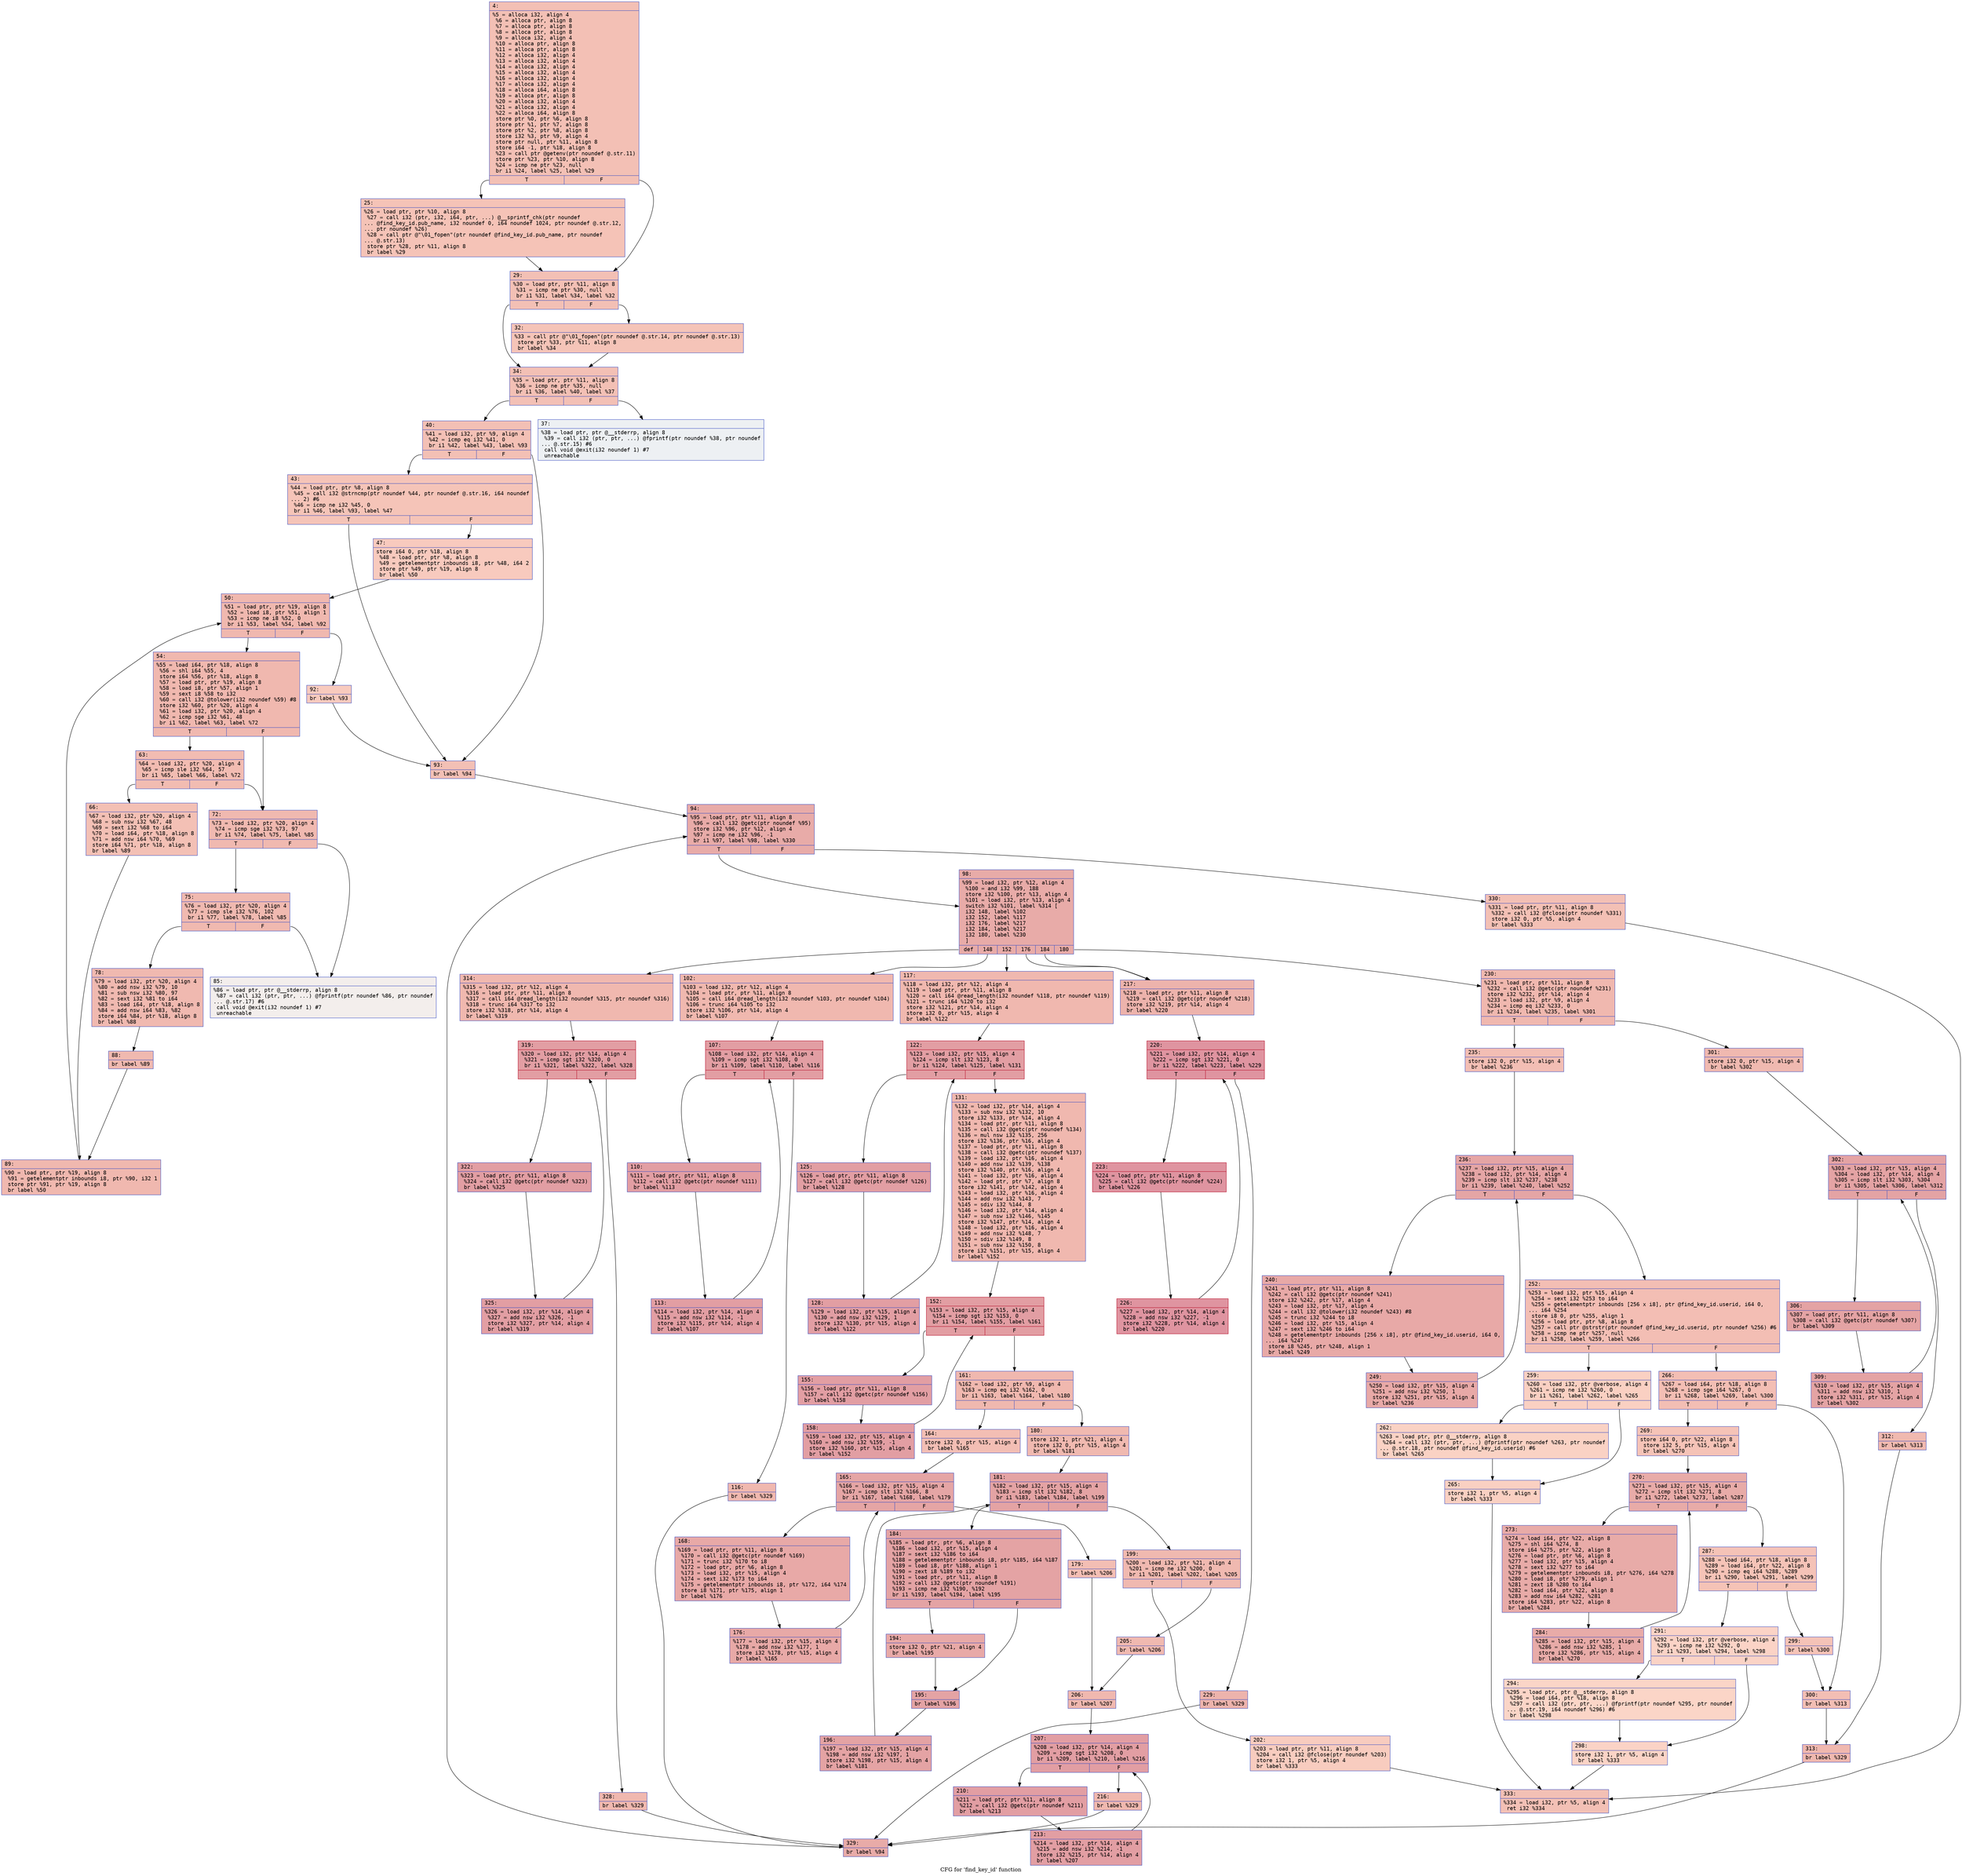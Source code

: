 digraph "CFG for 'find_key_id' function" {
	label="CFG for 'find_key_id' function";

	Node0x60000217fed0 [shape=record,color="#3d50c3ff", style=filled, fillcolor="#e5705870" fontname="Courier",label="{4:\l|  %5 = alloca i32, align 4\l  %6 = alloca ptr, align 8\l  %7 = alloca ptr, align 8\l  %8 = alloca ptr, align 8\l  %9 = alloca i32, align 4\l  %10 = alloca ptr, align 8\l  %11 = alloca ptr, align 8\l  %12 = alloca i32, align 4\l  %13 = alloca i32, align 4\l  %14 = alloca i32, align 4\l  %15 = alloca i32, align 4\l  %16 = alloca i32, align 4\l  %17 = alloca i32, align 4\l  %18 = alloca i64, align 8\l  %19 = alloca ptr, align 8\l  %20 = alloca i32, align 4\l  %21 = alloca i32, align 4\l  %22 = alloca i64, align 8\l  store ptr %0, ptr %6, align 8\l  store ptr %1, ptr %7, align 8\l  store ptr %2, ptr %8, align 8\l  store i32 %3, ptr %9, align 4\l  store ptr null, ptr %11, align 8\l  store i64 -1, ptr %18, align 8\l  %23 = call ptr @getenv(ptr noundef @.str.11)\l  store ptr %23, ptr %10, align 8\l  %24 = icmp ne ptr %23, null\l  br i1 %24, label %25, label %29\l|{<s0>T|<s1>F}}"];
	Node0x60000217fed0:s0 -> Node0x60000217ff20[tooltip="4 -> 25\nProbability 62.50%" ];
	Node0x60000217fed0:s1 -> Node0x60000217ff70[tooltip="4 -> 29\nProbability 37.50%" ];
	Node0x60000217ff20 [shape=record,color="#3d50c3ff", style=filled, fillcolor="#e8765c70" fontname="Courier",label="{25:\l|  %26 = load ptr, ptr %10, align 8\l  %27 = call i32 (ptr, i32, i64, ptr, ...) @__sprintf_chk(ptr noundef\l... @find_key_id.pub_name, i32 noundef 0, i64 noundef 1024, ptr noundef @.str.12,\l... ptr noundef %26)\l  %28 = call ptr @\"\\01_fopen\"(ptr noundef @find_key_id.pub_name, ptr noundef\l... @.str.13)\l  store ptr %28, ptr %11, align 8\l  br label %29\l}"];
	Node0x60000217ff20 -> Node0x60000217ff70[tooltip="25 -> 29\nProbability 100.00%" ];
	Node0x60000217ff70 [shape=record,color="#3d50c3ff", style=filled, fillcolor="#e5705870" fontname="Courier",label="{29:\l|  %30 = load ptr, ptr %11, align 8\l  %31 = icmp ne ptr %30, null\l  br i1 %31, label %34, label %32\l|{<s0>T|<s1>F}}"];
	Node0x60000217ff70:s0 -> Node0x600002178050[tooltip="29 -> 34\nProbability 62.50%" ];
	Node0x60000217ff70:s1 -> Node0x600002178000[tooltip="29 -> 32\nProbability 37.50%" ];
	Node0x600002178000 [shape=record,color="#3d50c3ff", style=filled, fillcolor="#e97a5f70" fontname="Courier",label="{32:\l|  %33 = call ptr @\"\\01_fopen\"(ptr noundef @.str.14, ptr noundef @.str.13)\l  store ptr %33, ptr %11, align 8\l  br label %34\l}"];
	Node0x600002178000 -> Node0x600002178050[tooltip="32 -> 34\nProbability 100.00%" ];
	Node0x600002178050 [shape=record,color="#3d50c3ff", style=filled, fillcolor="#e5705870" fontname="Courier",label="{34:\l|  %35 = load ptr, ptr %11, align 8\l  %36 = icmp ne ptr %35, null\l  br i1 %36, label %40, label %37\l|{<s0>T|<s1>F}}"];
	Node0x600002178050:s0 -> Node0x6000021780f0[tooltip="34 -> 40\nProbability 100.00%" ];
	Node0x600002178050:s1 -> Node0x6000021780a0[tooltip="34 -> 37\nProbability 0.00%" ];
	Node0x6000021780a0 [shape=record,color="#3d50c3ff", style=filled, fillcolor="#d6dce470" fontname="Courier",label="{37:\l|  %38 = load ptr, ptr @__stderrp, align 8\l  %39 = call i32 (ptr, ptr, ...) @fprintf(ptr noundef %38, ptr noundef\l... @.str.15) #6\l  call void @exit(i32 noundef 1) #7\l  unreachable\l}"];
	Node0x6000021780f0 [shape=record,color="#3d50c3ff", style=filled, fillcolor="#e5705870" fontname="Courier",label="{40:\l|  %41 = load i32, ptr %9, align 4\l  %42 = icmp eq i32 %41, 0\l  br i1 %42, label %43, label %93\l|{<s0>T|<s1>F}}"];
	Node0x6000021780f0:s0 -> Node0x600002178140[tooltip="40 -> 43\nProbability 37.50%" ];
	Node0x6000021780f0:s1 -> Node0x600002178550[tooltip="40 -> 93\nProbability 62.50%" ];
	Node0x600002178140 [shape=record,color="#3d50c3ff", style=filled, fillcolor="#e97a5f70" fontname="Courier",label="{43:\l|  %44 = load ptr, ptr %8, align 8\l  %45 = call i32 @strncmp(ptr noundef %44, ptr noundef @.str.16, i64 noundef\l... 2) #6\l  %46 = icmp ne i32 %45, 0\l  br i1 %46, label %93, label %47\l|{<s0>T|<s1>F}}"];
	Node0x600002178140:s0 -> Node0x600002178550[tooltip="43 -> 93\nProbability 62.50%" ];
	Node0x600002178140:s1 -> Node0x600002178190[tooltip="43 -> 47\nProbability 37.50%" ];
	Node0x600002178190 [shape=record,color="#3d50c3ff", style=filled, fillcolor="#ef886b70" fontname="Courier",label="{47:\l|  store i64 0, ptr %18, align 8\l  %48 = load ptr, ptr %8, align 8\l  %49 = getelementptr inbounds i8, ptr %48, i64 2\l  store ptr %49, ptr %19, align 8\l  br label %50\l}"];
	Node0x600002178190 -> Node0x6000021781e0[tooltip="47 -> 50\nProbability 100.00%" ];
	Node0x6000021781e0 [shape=record,color="#3d50c3ff", style=filled, fillcolor="#dc5d4a70" fontname="Courier",label="{50:\l|  %51 = load ptr, ptr %19, align 8\l  %52 = load i8, ptr %51, align 1\l  %53 = icmp ne i8 %52, 0\l  br i1 %53, label %54, label %92\l|{<s0>T|<s1>F}}"];
	Node0x6000021781e0:s0 -> Node0x600002178230[tooltip="50 -> 54\nProbability 96.88%" ];
	Node0x6000021781e0:s1 -> Node0x600002178500[tooltip="50 -> 92\nProbability 3.12%" ];
	Node0x600002178230 [shape=record,color="#3d50c3ff", style=filled, fillcolor="#dc5d4a70" fontname="Courier",label="{54:\l|  %55 = load i64, ptr %18, align 8\l  %56 = shl i64 %55, 4\l  store i64 %56, ptr %18, align 8\l  %57 = load ptr, ptr %19, align 8\l  %58 = load i8, ptr %57, align 1\l  %59 = sext i8 %58 to i32\l  %60 = call i32 @tolower(i32 noundef %59) #8\l  store i32 %60, ptr %20, align 4\l  %61 = load i32, ptr %20, align 4\l  %62 = icmp sge i32 %61, 48\l  br i1 %62, label %63, label %72\l|{<s0>T|<s1>F}}"];
	Node0x600002178230:s0 -> Node0x600002178280[tooltip="54 -> 63\nProbability 50.00%" ];
	Node0x600002178230:s1 -> Node0x600002178320[tooltip="54 -> 72\nProbability 50.00%" ];
	Node0x600002178280 [shape=record,color="#3d50c3ff", style=filled, fillcolor="#e1675170" fontname="Courier",label="{63:\l|  %64 = load i32, ptr %20, align 4\l  %65 = icmp sle i32 %64, 57\l  br i1 %65, label %66, label %72\l|{<s0>T|<s1>F}}"];
	Node0x600002178280:s0 -> Node0x6000021782d0[tooltip="63 -> 66\nProbability 50.00%" ];
	Node0x600002178280:s1 -> Node0x600002178320[tooltip="63 -> 72\nProbability 50.00%" ];
	Node0x6000021782d0 [shape=record,color="#3d50c3ff", style=filled, fillcolor="#e5705870" fontname="Courier",label="{66:\l|  %67 = load i32, ptr %20, align 4\l  %68 = sub nsw i32 %67, 48\l  %69 = sext i32 %68 to i64\l  %70 = load i64, ptr %18, align 8\l  %71 = add nsw i64 %70, %69\l  store i64 %71, ptr %18, align 8\l  br label %89\l}"];
	Node0x6000021782d0 -> Node0x6000021784b0[tooltip="66 -> 89\nProbability 100.00%" ];
	Node0x600002178320 [shape=record,color="#3d50c3ff", style=filled, fillcolor="#de614d70" fontname="Courier",label="{72:\l|  %73 = load i32, ptr %20, align 4\l  %74 = icmp sge i32 %73, 97\l  br i1 %74, label %75, label %85\l|{<s0>T|<s1>F}}"];
	Node0x600002178320:s0 -> Node0x600002178370[tooltip="72 -> 75\nProbability 100.00%" ];
	Node0x600002178320:s1 -> Node0x600002178410[tooltip="72 -> 85\nProbability 0.00%" ];
	Node0x600002178370 [shape=record,color="#3d50c3ff", style=filled, fillcolor="#de614d70" fontname="Courier",label="{75:\l|  %76 = load i32, ptr %20, align 4\l  %77 = icmp sle i32 %76, 102\l  br i1 %77, label %78, label %85\l|{<s0>T|<s1>F}}"];
	Node0x600002178370:s0 -> Node0x6000021783c0[tooltip="75 -> 78\nProbability 100.00%" ];
	Node0x600002178370:s1 -> Node0x600002178410[tooltip="75 -> 85\nProbability 0.00%" ];
	Node0x6000021783c0 [shape=record,color="#3d50c3ff", style=filled, fillcolor="#de614d70" fontname="Courier",label="{78:\l|  %79 = load i32, ptr %20, align 4\l  %80 = add nsw i32 %79, 10\l  %81 = sub nsw i32 %80, 97\l  %82 = sext i32 %81 to i64\l  %83 = load i64, ptr %18, align 8\l  %84 = add nsw i64 %83, %82\l  store i64 %84, ptr %18, align 8\l  br label %88\l}"];
	Node0x6000021783c0 -> Node0x600002178460[tooltip="78 -> 88\nProbability 100.00%" ];
	Node0x600002178410 [shape=record,color="#3d50c3ff", style=filled, fillcolor="#e3d9d370" fontname="Courier",label="{85:\l|  %86 = load ptr, ptr @__stderrp, align 8\l  %87 = call i32 (ptr, ptr, ...) @fprintf(ptr noundef %86, ptr noundef\l... @.str.17) #6\l  call void @exit(i32 noundef 1) #7\l  unreachable\l}"];
	Node0x600002178460 [shape=record,color="#3d50c3ff", style=filled, fillcolor="#de614d70" fontname="Courier",label="{88:\l|  br label %89\l}"];
	Node0x600002178460 -> Node0x6000021784b0[tooltip="88 -> 89\nProbability 100.00%" ];
	Node0x6000021784b0 [shape=record,color="#3d50c3ff", style=filled, fillcolor="#dc5d4a70" fontname="Courier",label="{89:\l|  %90 = load ptr, ptr %19, align 8\l  %91 = getelementptr inbounds i8, ptr %90, i32 1\l  store ptr %91, ptr %19, align 8\l  br label %50\l}"];
	Node0x6000021784b0 -> Node0x6000021781e0[tooltip="89 -> 50\nProbability 100.00%" ];
	Node0x600002178500 [shape=record,color="#3d50c3ff", style=filled, fillcolor="#ef886b70" fontname="Courier",label="{92:\l|  br label %93\l}"];
	Node0x600002178500 -> Node0x600002178550[tooltip="92 -> 93\nProbability 100.00%" ];
	Node0x600002178550 [shape=record,color="#3d50c3ff", style=filled, fillcolor="#e5705870" fontname="Courier",label="{93:\l|  br label %94\l}"];
	Node0x600002178550 -> Node0x6000021785a0[tooltip="93 -> 94\nProbability 100.00%" ];
	Node0x6000021785a0 [shape=record,color="#3d50c3ff", style=filled, fillcolor="#cc403a70" fontname="Courier",label="{94:\l|  %95 = load ptr, ptr %11, align 8\l  %96 = call i32 @getc(ptr noundef %95)\l  store i32 %96, ptr %12, align 4\l  %97 = icmp ne i32 %96, -1\l  br i1 %97, label %98, label %330\l|{<s0>T|<s1>F}}"];
	Node0x6000021785a0:s0 -> Node0x6000021785f0[tooltip="94 -> 98\nProbability 96.88%" ];
	Node0x6000021785a0:s1 -> Node0x600002179c20[tooltip="94 -> 330\nProbability 3.12%" ];
	Node0x6000021785f0 [shape=record,color="#3d50c3ff", style=filled, fillcolor="#cc403a70" fontname="Courier",label="{98:\l|  %99 = load i32, ptr %12, align 4\l  %100 = and i32 %99, 188\l  store i32 %100, ptr %13, align 4\l  %101 = load i32, ptr %13, align 4\l  switch i32 %101, label %314 [\l    i32 148, label %102\l    i32 152, label %117\l    i32 176, label %217\l    i32 184, label %217\l    i32 180, label %230\l  ]\l|{<s0>def|<s1>148|<s2>152|<s3>176|<s4>184|<s5>180}}"];
	Node0x6000021785f0:s0 -> Node0x600002179a40[tooltip="98 -> 314\nProbability 16.67%" ];
	Node0x6000021785f0:s1 -> Node0x600002178640[tooltip="98 -> 102\nProbability 16.67%" ];
	Node0x6000021785f0:s2 -> Node0x6000021787d0[tooltip="98 -> 117\nProbability 16.67%" ];
	Node0x6000021785f0:s3 -> Node0x600002179090[tooltip="98 -> 217\nProbability 33.33%" ];
	Node0x6000021785f0:s4 -> Node0x600002179090[tooltip="98 -> 217\nProbability 33.33%" ];
	Node0x6000021785f0:s5 -> Node0x600002179220[tooltip="98 -> 230\nProbability 16.67%" ];
	Node0x600002178640 [shape=record,color="#3d50c3ff", style=filled, fillcolor="#dc5d4a70" fontname="Courier",label="{102:\l|  %103 = load i32, ptr %12, align 4\l  %104 = load ptr, ptr %11, align 8\l  %105 = call i64 @read_length(i32 noundef %103, ptr noundef %104)\l  %106 = trunc i64 %105 to i32\l  store i32 %106, ptr %14, align 4\l  br label %107\l}"];
	Node0x600002178640 -> Node0x600002178690[tooltip="102 -> 107\nProbability 100.00%" ];
	Node0x600002178690 [shape=record,color="#b70d28ff", style=filled, fillcolor="#be242e70" fontname="Courier",label="{107:\l|  %108 = load i32, ptr %14, align 4\l  %109 = icmp sgt i32 %108, 0\l  br i1 %109, label %110, label %116\l|{<s0>T|<s1>F}}"];
	Node0x600002178690:s0 -> Node0x6000021786e0[tooltip="107 -> 110\nProbability 96.88%" ];
	Node0x600002178690:s1 -> Node0x600002178780[tooltip="107 -> 116\nProbability 3.12%" ];
	Node0x6000021786e0 [shape=record,color="#3d50c3ff", style=filled, fillcolor="#be242e70" fontname="Courier",label="{110:\l|  %111 = load ptr, ptr %11, align 8\l  %112 = call i32 @getc(ptr noundef %111)\l  br label %113\l}"];
	Node0x6000021786e0 -> Node0x600002178730[tooltip="110 -> 113\nProbability 100.00%" ];
	Node0x600002178730 [shape=record,color="#3d50c3ff", style=filled, fillcolor="#be242e70" fontname="Courier",label="{113:\l|  %114 = load i32, ptr %14, align 4\l  %115 = add nsw i32 %114, -1\l  store i32 %115, ptr %14, align 4\l  br label %107\l}"];
	Node0x600002178730 -> Node0x600002178690[tooltip="113 -> 107\nProbability 100.00%" ];
	Node0x600002178780 [shape=record,color="#3d50c3ff", style=filled, fillcolor="#dc5d4a70" fontname="Courier",label="{116:\l|  br label %329\l}"];
	Node0x600002178780 -> Node0x600002179bd0[tooltip="116 -> 329\nProbability 100.00%" ];
	Node0x6000021787d0 [shape=record,color="#3d50c3ff", style=filled, fillcolor="#dc5d4a70" fontname="Courier",label="{117:\l|  %118 = load i32, ptr %12, align 4\l  %119 = load ptr, ptr %11, align 8\l  %120 = call i64 @read_length(i32 noundef %118, ptr noundef %119)\l  %121 = trunc i64 %120 to i32\l  store i32 %121, ptr %14, align 4\l  store i32 0, ptr %15, align 4\l  br label %122\l}"];
	Node0x6000021787d0 -> Node0x600002178820[tooltip="117 -> 122\nProbability 100.00%" ];
	Node0x600002178820 [shape=record,color="#b70d28ff", style=filled, fillcolor="#be242e70" fontname="Courier",label="{122:\l|  %123 = load i32, ptr %15, align 4\l  %124 = icmp slt i32 %123, 8\l  br i1 %124, label %125, label %131\l|{<s0>T|<s1>F}}"];
	Node0x600002178820:s0 -> Node0x600002178870[tooltip="122 -> 125\nProbability 96.88%" ];
	Node0x600002178820:s1 -> Node0x600002178910[tooltip="122 -> 131\nProbability 3.12%" ];
	Node0x600002178870 [shape=record,color="#3d50c3ff", style=filled, fillcolor="#be242e70" fontname="Courier",label="{125:\l|  %126 = load ptr, ptr %11, align 8\l  %127 = call i32 @getc(ptr noundef %126)\l  br label %128\l}"];
	Node0x600002178870 -> Node0x6000021788c0[tooltip="125 -> 128\nProbability 100.00%" ];
	Node0x6000021788c0 [shape=record,color="#3d50c3ff", style=filled, fillcolor="#be242e70" fontname="Courier",label="{128:\l|  %129 = load i32, ptr %15, align 4\l  %130 = add nsw i32 %129, 1\l  store i32 %130, ptr %15, align 4\l  br label %122\l}"];
	Node0x6000021788c0 -> Node0x600002178820[tooltip="128 -> 122\nProbability 100.00%" ];
	Node0x600002178910 [shape=record,color="#3d50c3ff", style=filled, fillcolor="#dc5d4a70" fontname="Courier",label="{131:\l|  %132 = load i32, ptr %14, align 4\l  %133 = sub nsw i32 %132, 10\l  store i32 %133, ptr %14, align 4\l  %134 = load ptr, ptr %11, align 8\l  %135 = call i32 @getc(ptr noundef %134)\l  %136 = mul nsw i32 %135, 256\l  store i32 %136, ptr %16, align 4\l  %137 = load ptr, ptr %11, align 8\l  %138 = call i32 @getc(ptr noundef %137)\l  %139 = load i32, ptr %16, align 4\l  %140 = add nsw i32 %139, %138\l  store i32 %140, ptr %16, align 4\l  %141 = load i32, ptr %16, align 4\l  %142 = load ptr, ptr %7, align 8\l  store i32 %141, ptr %142, align 4\l  %143 = load i32, ptr %16, align 4\l  %144 = add nsw i32 %143, 7\l  %145 = sdiv i32 %144, 8\l  %146 = load i32, ptr %14, align 4\l  %147 = sub nsw i32 %146, %145\l  store i32 %147, ptr %14, align 4\l  %148 = load i32, ptr %16, align 4\l  %149 = add nsw i32 %148, 7\l  %150 = sdiv i32 %149, 8\l  %151 = sub nsw i32 %150, 8\l  store i32 %151, ptr %15, align 4\l  br label %152\l}"];
	Node0x600002178910 -> Node0x600002178960[tooltip="131 -> 152\nProbability 100.00%" ];
	Node0x600002178960 [shape=record,color="#b70d28ff", style=filled, fillcolor="#be242e70" fontname="Courier",label="{152:\l|  %153 = load i32, ptr %15, align 4\l  %154 = icmp sgt i32 %153, 0\l  br i1 %154, label %155, label %161\l|{<s0>T|<s1>F}}"];
	Node0x600002178960:s0 -> Node0x6000021789b0[tooltip="152 -> 155\nProbability 96.88%" ];
	Node0x600002178960:s1 -> Node0x600002178a50[tooltip="152 -> 161\nProbability 3.12%" ];
	Node0x6000021789b0 [shape=record,color="#3d50c3ff", style=filled, fillcolor="#be242e70" fontname="Courier",label="{155:\l|  %156 = load ptr, ptr %11, align 8\l  %157 = call i32 @getc(ptr noundef %156)\l  br label %158\l}"];
	Node0x6000021789b0 -> Node0x600002178a00[tooltip="155 -> 158\nProbability 100.00%" ];
	Node0x600002178a00 [shape=record,color="#3d50c3ff", style=filled, fillcolor="#be242e70" fontname="Courier",label="{158:\l|  %159 = load i32, ptr %15, align 4\l  %160 = add nsw i32 %159, -1\l  store i32 %160, ptr %15, align 4\l  br label %152\l}"];
	Node0x600002178a00 -> Node0x600002178960[tooltip="158 -> 152\nProbability 100.00%" ];
	Node0x600002178a50 [shape=record,color="#3d50c3ff", style=filled, fillcolor="#dc5d4a70" fontname="Courier",label="{161:\l|  %162 = load i32, ptr %9, align 4\l  %163 = icmp eq i32 %162, 0\l  br i1 %163, label %164, label %180\l|{<s0>T|<s1>F}}"];
	Node0x600002178a50:s0 -> Node0x600002178aa0[tooltip="161 -> 164\nProbability 37.50%" ];
	Node0x600002178a50:s1 -> Node0x600002178c30[tooltip="161 -> 180\nProbability 62.50%" ];
	Node0x600002178aa0 [shape=record,color="#3d50c3ff", style=filled, fillcolor="#e36c5570" fontname="Courier",label="{164:\l|  store i32 0, ptr %15, align 4\l  br label %165\l}"];
	Node0x600002178aa0 -> Node0x600002178af0[tooltip="164 -> 165\nProbability 100.00%" ];
	Node0x600002178af0 [shape=record,color="#3d50c3ff", style=filled, fillcolor="#c5333470" fontname="Courier",label="{165:\l|  %166 = load i32, ptr %15, align 4\l  %167 = icmp slt i32 %166, 8\l  br i1 %167, label %168, label %179\l|{<s0>T|<s1>F}}"];
	Node0x600002178af0:s0 -> Node0x600002178b40[tooltip="165 -> 168\nProbability 96.88%" ];
	Node0x600002178af0:s1 -> Node0x600002178be0[tooltip="165 -> 179\nProbability 3.12%" ];
	Node0x600002178b40 [shape=record,color="#3d50c3ff", style=filled, fillcolor="#ca3b3770" fontname="Courier",label="{168:\l|  %169 = load ptr, ptr %11, align 8\l  %170 = call i32 @getc(ptr noundef %169)\l  %171 = trunc i32 %170 to i8\l  %172 = load ptr, ptr %6, align 8\l  %173 = load i32, ptr %15, align 4\l  %174 = sext i32 %173 to i64\l  %175 = getelementptr inbounds i8, ptr %172, i64 %174\l  store i8 %171, ptr %175, align 1\l  br label %176\l}"];
	Node0x600002178b40 -> Node0x600002178b90[tooltip="168 -> 176\nProbability 100.00%" ];
	Node0x600002178b90 [shape=record,color="#3d50c3ff", style=filled, fillcolor="#ca3b3770" fontname="Courier",label="{176:\l|  %177 = load i32, ptr %15, align 4\l  %178 = add nsw i32 %177, 1\l  store i32 %178, ptr %15, align 4\l  br label %165\l}"];
	Node0x600002178b90 -> Node0x600002178af0[tooltip="176 -> 165\nProbability 100.00%" ];
	Node0x600002178be0 [shape=record,color="#3d50c3ff", style=filled, fillcolor="#e36c5570" fontname="Courier",label="{179:\l|  br label %206\l}"];
	Node0x600002178be0 -> Node0x600002178f00[tooltip="179 -> 206\nProbability 100.00%" ];
	Node0x600002178c30 [shape=record,color="#3d50c3ff", style=filled, fillcolor="#de614d70" fontname="Courier",label="{180:\l|  store i32 1, ptr %21, align 4\l  store i32 0, ptr %15, align 4\l  br label %181\l}"];
	Node0x600002178c30 -> Node0x600002178c80[tooltip="180 -> 181\nProbability 100.00%" ];
	Node0x600002178c80 [shape=record,color="#3d50c3ff", style=filled, fillcolor="#c32e3170" fontname="Courier",label="{181:\l|  %182 = load i32, ptr %15, align 4\l  %183 = icmp slt i32 %182, 8\l  br i1 %183, label %184, label %199\l|{<s0>T|<s1>F}}"];
	Node0x600002178c80:s0 -> Node0x600002178cd0[tooltip="181 -> 184\nProbability 96.88%" ];
	Node0x600002178c80:s1 -> Node0x600002178e10[tooltip="181 -> 199\nProbability 3.12%" ];
	Node0x600002178cd0 [shape=record,color="#3d50c3ff", style=filled, fillcolor="#c32e3170" fontname="Courier",label="{184:\l|  %185 = load ptr, ptr %6, align 8\l  %186 = load i32, ptr %15, align 4\l  %187 = sext i32 %186 to i64\l  %188 = getelementptr inbounds i8, ptr %185, i64 %187\l  %189 = load i8, ptr %188, align 1\l  %190 = zext i8 %189 to i32\l  %191 = load ptr, ptr %11, align 8\l  %192 = call i32 @getc(ptr noundef %191)\l  %193 = icmp ne i32 %190, %192\l  br i1 %193, label %194, label %195\l|{<s0>T|<s1>F}}"];
	Node0x600002178cd0:s0 -> Node0x600002178d20[tooltip="184 -> 194\nProbability 50.00%" ];
	Node0x600002178cd0:s1 -> Node0x600002178d70[tooltip="184 -> 195\nProbability 50.00%" ];
	Node0x600002178d20 [shape=record,color="#3d50c3ff", style=filled, fillcolor="#ca3b3770" fontname="Courier",label="{194:\l|  store i32 0, ptr %21, align 4\l  br label %195\l}"];
	Node0x600002178d20 -> Node0x600002178d70[tooltip="194 -> 195\nProbability 100.00%" ];
	Node0x600002178d70 [shape=record,color="#3d50c3ff", style=filled, fillcolor="#c32e3170" fontname="Courier",label="{195:\l|  br label %196\l}"];
	Node0x600002178d70 -> Node0x600002178dc0[tooltip="195 -> 196\nProbability 100.00%" ];
	Node0x600002178dc0 [shape=record,color="#3d50c3ff", style=filled, fillcolor="#c32e3170" fontname="Courier",label="{196:\l|  %197 = load i32, ptr %15, align 4\l  %198 = add nsw i32 %197, 1\l  store i32 %198, ptr %15, align 4\l  br label %181\l}"];
	Node0x600002178dc0 -> Node0x600002178c80[tooltip="196 -> 181\nProbability 100.00%" ];
	Node0x600002178e10 [shape=record,color="#3d50c3ff", style=filled, fillcolor="#de614d70" fontname="Courier",label="{199:\l|  %200 = load i32, ptr %21, align 4\l  %201 = icmp ne i32 %200, 0\l  br i1 %201, label %202, label %205\l|{<s0>T|<s1>F}}"];
	Node0x600002178e10:s0 -> Node0x600002178e60[tooltip="199 -> 202\nProbability 3.12%" ];
	Node0x600002178e10:s1 -> Node0x600002178eb0[tooltip="199 -> 205\nProbability 96.88%" ];
	Node0x600002178e60 [shape=record,color="#3d50c3ff", style=filled, fillcolor="#f08b6e70" fontname="Courier",label="{202:\l|  %203 = load ptr, ptr %11, align 8\l  %204 = call i32 @fclose(ptr noundef %203)\l  store i32 1, ptr %5, align 4\l  br label %333\l}"];
	Node0x600002178e60 -> Node0x600002179c70[tooltip="202 -> 333\nProbability 100.00%" ];
	Node0x600002178eb0 [shape=record,color="#3d50c3ff", style=filled, fillcolor="#de614d70" fontname="Courier",label="{205:\l|  br label %206\l}"];
	Node0x600002178eb0 -> Node0x600002178f00[tooltip="205 -> 206\nProbability 100.00%" ];
	Node0x600002178f00 [shape=record,color="#3d50c3ff", style=filled, fillcolor="#dc5d4a70" fontname="Courier",label="{206:\l|  br label %207\l}"];
	Node0x600002178f00 -> Node0x600002178f50[tooltip="206 -> 207\nProbability 100.00%" ];
	Node0x600002178f50 [shape=record,color="#3d50c3ff", style=filled, fillcolor="#be242e70" fontname="Courier",label="{207:\l|  %208 = load i32, ptr %14, align 4\l  %209 = icmp sgt i32 %208, 0\l  br i1 %209, label %210, label %216\l|{<s0>T|<s1>F}}"];
	Node0x600002178f50:s0 -> Node0x600002178fa0[tooltip="207 -> 210\nProbability 96.88%" ];
	Node0x600002178f50:s1 -> Node0x600002179040[tooltip="207 -> 216\nProbability 3.12%" ];
	Node0x600002178fa0 [shape=record,color="#3d50c3ff", style=filled, fillcolor="#be242e70" fontname="Courier",label="{210:\l|  %211 = load ptr, ptr %11, align 8\l  %212 = call i32 @getc(ptr noundef %211)\l  br label %213\l}"];
	Node0x600002178fa0 -> Node0x600002178ff0[tooltip="210 -> 213\nProbability 100.00%" ];
	Node0x600002178ff0 [shape=record,color="#3d50c3ff", style=filled, fillcolor="#be242e70" fontname="Courier",label="{213:\l|  %214 = load i32, ptr %14, align 4\l  %215 = add nsw i32 %214, -1\l  store i32 %215, ptr %14, align 4\l  br label %207\l}"];
	Node0x600002178ff0 -> Node0x600002178f50[tooltip="213 -> 207\nProbability 100.00%" ];
	Node0x600002179040 [shape=record,color="#3d50c3ff", style=filled, fillcolor="#dc5d4a70" fontname="Courier",label="{216:\l|  br label %329\l}"];
	Node0x600002179040 -> Node0x600002179bd0[tooltip="216 -> 329\nProbability 100.00%" ];
	Node0x600002179090 [shape=record,color="#3d50c3ff", style=filled, fillcolor="#d6524470" fontname="Courier",label="{217:\l|  %218 = load ptr, ptr %11, align 8\l  %219 = call i32 @getc(ptr noundef %218)\l  store i32 %219, ptr %14, align 4\l  br label %220\l}"];
	Node0x600002179090 -> Node0x6000021790e0[tooltip="217 -> 220\nProbability 100.00%" ];
	Node0x6000021790e0 [shape=record,color="#b70d28ff", style=filled, fillcolor="#b70d2870" fontname="Courier",label="{220:\l|  %221 = load i32, ptr %14, align 4\l  %222 = icmp sgt i32 %221, 0\l  br i1 %222, label %223, label %229\l|{<s0>T|<s1>F}}"];
	Node0x6000021790e0:s0 -> Node0x600002179130[tooltip="220 -> 223\nProbability 96.88%" ];
	Node0x6000021790e0:s1 -> Node0x6000021791d0[tooltip="220 -> 229\nProbability 3.12%" ];
	Node0x600002179130 [shape=record,color="#b70d28ff", style=filled, fillcolor="#b70d2870" fontname="Courier",label="{223:\l|  %224 = load ptr, ptr %11, align 8\l  %225 = call i32 @getc(ptr noundef %224)\l  br label %226\l}"];
	Node0x600002179130 -> Node0x600002179180[tooltip="223 -> 226\nProbability 100.00%" ];
	Node0x600002179180 [shape=record,color="#b70d28ff", style=filled, fillcolor="#b70d2870" fontname="Courier",label="{226:\l|  %227 = load i32, ptr %14, align 4\l  %228 = add nsw i32 %227, -1\l  store i32 %228, ptr %14, align 4\l  br label %220\l}"];
	Node0x600002179180 -> Node0x6000021790e0[tooltip="226 -> 220\nProbability 100.00%" ];
	Node0x6000021791d0 [shape=record,color="#3d50c3ff", style=filled, fillcolor="#d6524470" fontname="Courier",label="{229:\l|  br label %329\l}"];
	Node0x6000021791d0 -> Node0x600002179bd0[tooltip="229 -> 329\nProbability 100.00%" ];
	Node0x600002179220 [shape=record,color="#3d50c3ff", style=filled, fillcolor="#dc5d4a70" fontname="Courier",label="{230:\l|  %231 = load ptr, ptr %11, align 8\l  %232 = call i32 @getc(ptr noundef %231)\l  store i32 %232, ptr %14, align 4\l  %233 = load i32, ptr %9, align 4\l  %234 = icmp eq i32 %233, 0\l  br i1 %234, label %235, label %301\l|{<s0>T|<s1>F}}"];
	Node0x600002179220:s0 -> Node0x600002179270[tooltip="230 -> 235\nProbability 37.50%" ];
	Node0x600002179220:s1 -> Node0x600002179860[tooltip="230 -> 301\nProbability 62.50%" ];
	Node0x600002179270 [shape=record,color="#3d50c3ff", style=filled, fillcolor="#e36c5570" fontname="Courier",label="{235:\l|  store i32 0, ptr %15, align 4\l  br label %236\l}"];
	Node0x600002179270 -> Node0x6000021792c0[tooltip="235 -> 236\nProbability 100.00%" ];
	Node0x6000021792c0 [shape=record,color="#3d50c3ff", style=filled, fillcolor="#c5333470" fontname="Courier",label="{236:\l|  %237 = load i32, ptr %15, align 4\l  %238 = load i32, ptr %14, align 4\l  %239 = icmp slt i32 %237, %238\l  br i1 %239, label %240, label %252\l|{<s0>T|<s1>F}}"];
	Node0x6000021792c0:s0 -> Node0x600002179310[tooltip="236 -> 240\nProbability 96.88%" ];
	Node0x6000021792c0:s1 -> Node0x6000021793b0[tooltip="236 -> 252\nProbability 3.12%" ];
	Node0x600002179310 [shape=record,color="#3d50c3ff", style=filled, fillcolor="#ca3b3770" fontname="Courier",label="{240:\l|  %241 = load ptr, ptr %11, align 8\l  %242 = call i32 @getc(ptr noundef %241)\l  store i32 %242, ptr %17, align 4\l  %243 = load i32, ptr %17, align 4\l  %244 = call i32 @tolower(i32 noundef %243) #8\l  %245 = trunc i32 %244 to i8\l  %246 = load i32, ptr %15, align 4\l  %247 = sext i32 %246 to i64\l  %248 = getelementptr inbounds [256 x i8], ptr @find_key_id.userid, i64 0,\l... i64 %247\l  store i8 %245, ptr %248, align 1\l  br label %249\l}"];
	Node0x600002179310 -> Node0x600002179360[tooltip="240 -> 249\nProbability 100.00%" ];
	Node0x600002179360 [shape=record,color="#3d50c3ff", style=filled, fillcolor="#ca3b3770" fontname="Courier",label="{249:\l|  %250 = load i32, ptr %15, align 4\l  %251 = add nsw i32 %250, 1\l  store i32 %251, ptr %15, align 4\l  br label %236\l}"];
	Node0x600002179360 -> Node0x6000021792c0[tooltip="249 -> 236\nProbability 100.00%" ];
	Node0x6000021793b0 [shape=record,color="#3d50c3ff", style=filled, fillcolor="#e36c5570" fontname="Courier",label="{252:\l|  %253 = load i32, ptr %15, align 4\l  %254 = sext i32 %253 to i64\l  %255 = getelementptr inbounds [256 x i8], ptr @find_key_id.userid, i64 0,\l... i64 %254\l  store i8 0, ptr %255, align 1\l  %256 = load ptr, ptr %8, align 8\l  %257 = call ptr @strstr(ptr noundef @find_key_id.userid, ptr noundef %256) #6\l  %258 = icmp ne ptr %257, null\l  br i1 %258, label %259, label %266\l|{<s0>T|<s1>F}}"];
	Node0x6000021793b0:s0 -> Node0x600002179400[tooltip="252 -> 259\nProbability 3.12%" ];
	Node0x6000021793b0:s1 -> Node0x6000021794f0[tooltip="252 -> 266\nProbability 96.88%" ];
	Node0x600002179400 [shape=record,color="#3d50c3ff", style=filled, fillcolor="#f3947570" fontname="Courier",label="{259:\l|  %260 = load i32, ptr @verbose, align 4\l  %261 = icmp ne i32 %260, 0\l  br i1 %261, label %262, label %265\l|{<s0>T|<s1>F}}"];
	Node0x600002179400:s0 -> Node0x600002179450[tooltip="259 -> 262\nProbability 62.50%" ];
	Node0x600002179400:s1 -> Node0x6000021794a0[tooltip="259 -> 265\nProbability 37.50%" ];
	Node0x600002179450 [shape=record,color="#3d50c3ff", style=filled, fillcolor="#f4987a70" fontname="Courier",label="{262:\l|  %263 = load ptr, ptr @__stderrp, align 8\l  %264 = call i32 (ptr, ptr, ...) @fprintf(ptr noundef %263, ptr noundef\l... @.str.18, ptr noundef @find_key_id.userid) #6\l  br label %265\l}"];
	Node0x600002179450 -> Node0x6000021794a0[tooltip="262 -> 265\nProbability 100.00%" ];
	Node0x6000021794a0 [shape=record,color="#3d50c3ff", style=filled, fillcolor="#f3947570" fontname="Courier",label="{265:\l|  store i32 1, ptr %5, align 4\l  br label %333\l}"];
	Node0x6000021794a0 -> Node0x600002179c70[tooltip="265 -> 333\nProbability 100.00%" ];
	Node0x6000021794f0 [shape=record,color="#3d50c3ff", style=filled, fillcolor="#e36c5570" fontname="Courier",label="{266:\l|  %267 = load i64, ptr %18, align 8\l  %268 = icmp sge i64 %267, 0\l  br i1 %268, label %269, label %300\l|{<s0>T|<s1>F}}"];
	Node0x6000021794f0:s0 -> Node0x600002179540[tooltip="266 -> 269\nProbability 50.00%" ];
	Node0x6000021794f0:s1 -> Node0x600002179810[tooltip="266 -> 300\nProbability 50.00%" ];
	Node0x600002179540 [shape=record,color="#3d50c3ff", style=filled, fillcolor="#e8765c70" fontname="Courier",label="{269:\l|  store i64 0, ptr %22, align 8\l  store i32 5, ptr %15, align 4\l  br label %270\l}"];
	Node0x600002179540 -> Node0x600002179590[tooltip="269 -> 270\nProbability 100.00%" ];
	Node0x600002179590 [shape=record,color="#3d50c3ff", style=filled, fillcolor="#cc403a70" fontname="Courier",label="{270:\l|  %271 = load i32, ptr %15, align 4\l  %272 = icmp slt i32 %271, 8\l  br i1 %272, label %273, label %287\l|{<s0>T|<s1>F}}"];
	Node0x600002179590:s0 -> Node0x6000021795e0[tooltip="270 -> 273\nProbability 96.88%" ];
	Node0x600002179590:s1 -> Node0x600002179680[tooltip="270 -> 287\nProbability 3.12%" ];
	Node0x6000021795e0 [shape=record,color="#3d50c3ff", style=filled, fillcolor="#cc403a70" fontname="Courier",label="{273:\l|  %274 = load i64, ptr %22, align 8\l  %275 = shl i64 %274, 8\l  store i64 %275, ptr %22, align 8\l  %276 = load ptr, ptr %6, align 8\l  %277 = load i32, ptr %15, align 4\l  %278 = sext i32 %277 to i64\l  %279 = getelementptr inbounds i8, ptr %276, i64 %278\l  %280 = load i8, ptr %279, align 1\l  %281 = zext i8 %280 to i64\l  %282 = load i64, ptr %22, align 8\l  %283 = add nsw i64 %282, %281\l  store i64 %283, ptr %22, align 8\l  br label %284\l}"];
	Node0x6000021795e0 -> Node0x600002179630[tooltip="273 -> 284\nProbability 100.00%" ];
	Node0x600002179630 [shape=record,color="#3d50c3ff", style=filled, fillcolor="#cc403a70" fontname="Courier",label="{284:\l|  %285 = load i32, ptr %15, align 4\l  %286 = add nsw i32 %285, 1\l  store i32 %286, ptr %15, align 4\l  br label %270\l}"];
	Node0x600002179630 -> Node0x600002179590[tooltip="284 -> 270\nProbability 100.00%" ];
	Node0x600002179680 [shape=record,color="#3d50c3ff", style=filled, fillcolor="#e8765c70" fontname="Courier",label="{287:\l|  %288 = load i64, ptr %18, align 8\l  %289 = load i64, ptr %22, align 8\l  %290 = icmp eq i64 %288, %289\l  br i1 %290, label %291, label %299\l|{<s0>T|<s1>F}}"];
	Node0x600002179680:s0 -> Node0x6000021796d0[tooltip="287 -> 291\nProbability 3.12%" ];
	Node0x600002179680:s1 -> Node0x6000021797c0[tooltip="287 -> 299\nProbability 96.88%" ];
	Node0x6000021796d0 [shape=record,color="#3d50c3ff", style=filled, fillcolor="#f59c7d70" fontname="Courier",label="{291:\l|  %292 = load i32, ptr @verbose, align 4\l  %293 = icmp ne i32 %292, 0\l  br i1 %293, label %294, label %298\l|{<s0>T|<s1>F}}"];
	Node0x6000021796d0:s0 -> Node0x600002179720[tooltip="291 -> 294\nProbability 62.50%" ];
	Node0x6000021796d0:s1 -> Node0x600002179770[tooltip="291 -> 298\nProbability 37.50%" ];
	Node0x600002179720 [shape=record,color="#3d50c3ff", style=filled, fillcolor="#f5a08170" fontname="Courier",label="{294:\l|  %295 = load ptr, ptr @__stderrp, align 8\l  %296 = load i64, ptr %18, align 8\l  %297 = call i32 (ptr, ptr, ...) @fprintf(ptr noundef %295, ptr noundef\l... @.str.19, i64 noundef %296) #6\l  br label %298\l}"];
	Node0x600002179720 -> Node0x600002179770[tooltip="294 -> 298\nProbability 100.00%" ];
	Node0x600002179770 [shape=record,color="#3d50c3ff", style=filled, fillcolor="#f59c7d70" fontname="Courier",label="{298:\l|  store i32 1, ptr %5, align 4\l  br label %333\l}"];
	Node0x600002179770 -> Node0x600002179c70[tooltip="298 -> 333\nProbability 100.00%" ];
	Node0x6000021797c0 [shape=record,color="#3d50c3ff", style=filled, fillcolor="#e8765c70" fontname="Courier",label="{299:\l|  br label %300\l}"];
	Node0x6000021797c0 -> Node0x600002179810[tooltip="299 -> 300\nProbability 100.00%" ];
	Node0x600002179810 [shape=record,color="#3d50c3ff", style=filled, fillcolor="#e36c5570" fontname="Courier",label="{300:\l|  br label %313\l}"];
	Node0x600002179810 -> Node0x6000021799f0[tooltip="300 -> 313\nProbability 100.00%" ];
	Node0x600002179860 [shape=record,color="#3d50c3ff", style=filled, fillcolor="#de614d70" fontname="Courier",label="{301:\l|  store i32 0, ptr %15, align 4\l  br label %302\l}"];
	Node0x600002179860 -> Node0x6000021798b0[tooltip="301 -> 302\nProbability 100.00%" ];
	Node0x6000021798b0 [shape=record,color="#3d50c3ff", style=filled, fillcolor="#c32e3170" fontname="Courier",label="{302:\l|  %303 = load i32, ptr %15, align 4\l  %304 = load i32, ptr %14, align 4\l  %305 = icmp slt i32 %303, %304\l  br i1 %305, label %306, label %312\l|{<s0>T|<s1>F}}"];
	Node0x6000021798b0:s0 -> Node0x600002179900[tooltip="302 -> 306\nProbability 96.88%" ];
	Node0x6000021798b0:s1 -> Node0x6000021799a0[tooltip="302 -> 312\nProbability 3.12%" ];
	Node0x600002179900 [shape=record,color="#3d50c3ff", style=filled, fillcolor="#c32e3170" fontname="Courier",label="{306:\l|  %307 = load ptr, ptr %11, align 8\l  %308 = call i32 @getc(ptr noundef %307)\l  br label %309\l}"];
	Node0x600002179900 -> Node0x600002179950[tooltip="306 -> 309\nProbability 100.00%" ];
	Node0x600002179950 [shape=record,color="#3d50c3ff", style=filled, fillcolor="#c32e3170" fontname="Courier",label="{309:\l|  %310 = load i32, ptr %15, align 4\l  %311 = add nsw i32 %310, 1\l  store i32 %311, ptr %15, align 4\l  br label %302\l}"];
	Node0x600002179950 -> Node0x6000021798b0[tooltip="309 -> 302\nProbability 100.00%" ];
	Node0x6000021799a0 [shape=record,color="#3d50c3ff", style=filled, fillcolor="#de614d70" fontname="Courier",label="{312:\l|  br label %313\l}"];
	Node0x6000021799a0 -> Node0x6000021799f0[tooltip="312 -> 313\nProbability 100.00%" ];
	Node0x6000021799f0 [shape=record,color="#3d50c3ff", style=filled, fillcolor="#dc5d4a70" fontname="Courier",label="{313:\l|  br label %329\l}"];
	Node0x6000021799f0 -> Node0x600002179bd0[tooltip="313 -> 329\nProbability 100.00%" ];
	Node0x600002179a40 [shape=record,color="#3d50c3ff", style=filled, fillcolor="#dc5d4a70" fontname="Courier",label="{314:\l|  %315 = load i32, ptr %12, align 4\l  %316 = load ptr, ptr %11, align 8\l  %317 = call i64 @read_length(i32 noundef %315, ptr noundef %316)\l  %318 = trunc i64 %317 to i32\l  store i32 %318, ptr %14, align 4\l  br label %319\l}"];
	Node0x600002179a40 -> Node0x600002179a90[tooltip="314 -> 319\nProbability 100.00%" ];
	Node0x600002179a90 [shape=record,color="#b70d28ff", style=filled, fillcolor="#be242e70" fontname="Courier",label="{319:\l|  %320 = load i32, ptr %14, align 4\l  %321 = icmp sgt i32 %320, 0\l  br i1 %321, label %322, label %328\l|{<s0>T|<s1>F}}"];
	Node0x600002179a90:s0 -> Node0x600002179ae0[tooltip="319 -> 322\nProbability 96.88%" ];
	Node0x600002179a90:s1 -> Node0x600002179b80[tooltip="319 -> 328\nProbability 3.12%" ];
	Node0x600002179ae0 [shape=record,color="#3d50c3ff", style=filled, fillcolor="#be242e70" fontname="Courier",label="{322:\l|  %323 = load ptr, ptr %11, align 8\l  %324 = call i32 @getc(ptr noundef %323)\l  br label %325\l}"];
	Node0x600002179ae0 -> Node0x600002179b30[tooltip="322 -> 325\nProbability 100.00%" ];
	Node0x600002179b30 [shape=record,color="#3d50c3ff", style=filled, fillcolor="#be242e70" fontname="Courier",label="{325:\l|  %326 = load i32, ptr %14, align 4\l  %327 = add nsw i32 %326, -1\l  store i32 %327, ptr %14, align 4\l  br label %319\l}"];
	Node0x600002179b30 -> Node0x600002179a90[tooltip="325 -> 319\nProbability 100.00%" ];
	Node0x600002179b80 [shape=record,color="#3d50c3ff", style=filled, fillcolor="#dc5d4a70" fontname="Courier",label="{328:\l|  br label %329\l}"];
	Node0x600002179b80 -> Node0x600002179bd0[tooltip="328 -> 329\nProbability 100.00%" ];
	Node0x600002179bd0 [shape=record,color="#3d50c3ff", style=filled, fillcolor="#cc403a70" fontname="Courier",label="{329:\l|  br label %94\l}"];
	Node0x600002179bd0 -> Node0x6000021785a0[tooltip="329 -> 94\nProbability 100.00%" ];
	Node0x600002179c20 [shape=record,color="#3d50c3ff", style=filled, fillcolor="#e5705870" fontname="Courier",label="{330:\l|  %331 = load ptr, ptr %11, align 8\l  %332 = call i32 @fclose(ptr noundef %331)\l  store i32 0, ptr %5, align 4\l  br label %333\l}"];
	Node0x600002179c20 -> Node0x600002179c70[tooltip="330 -> 333\nProbability 100.00%" ];
	Node0x600002179c70 [shape=record,color="#3d50c3ff", style=filled, fillcolor="#e5705870" fontname="Courier",label="{333:\l|  %334 = load i32, ptr %5, align 4\l  ret i32 %334\l}"];
}
